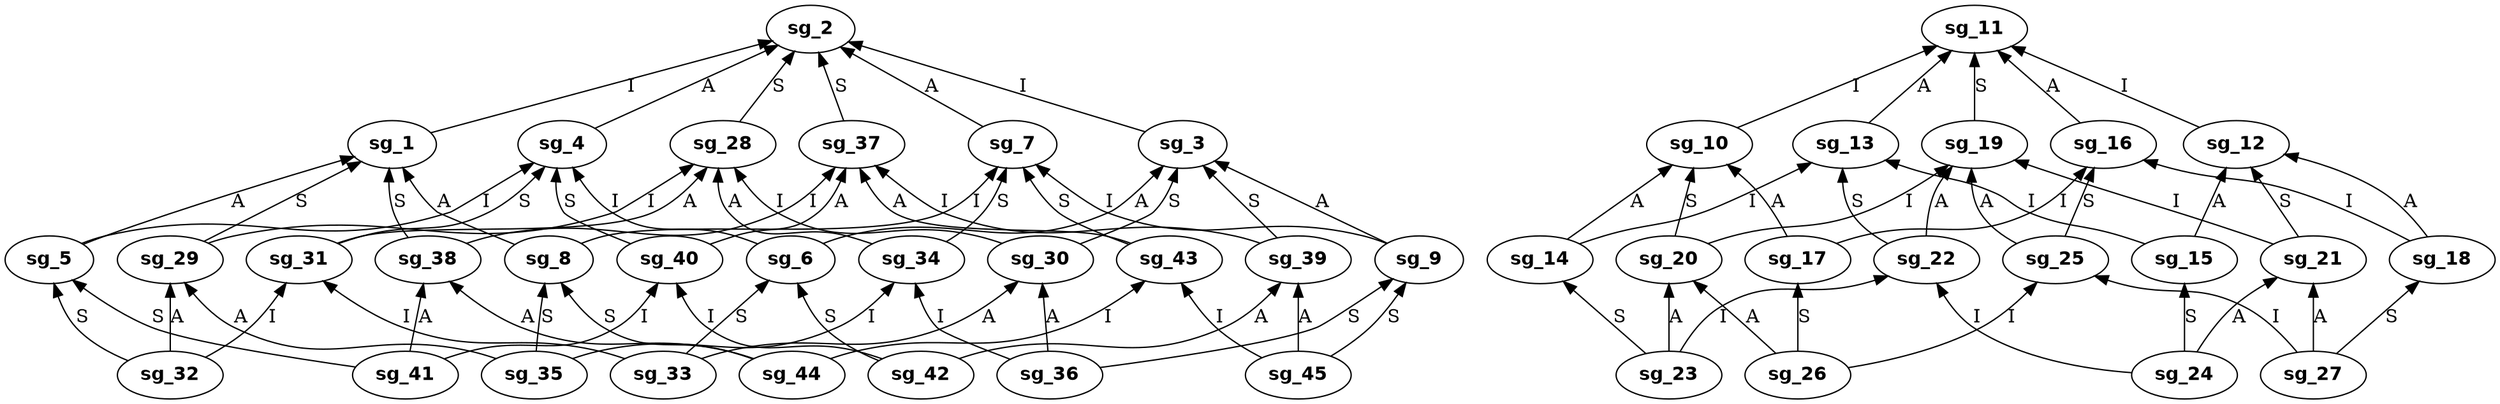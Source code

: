 digraph G {
rankdir = BT;
sg_1[shape=ellipse, fontname="Helvetica-Bold"];
sg_2[shape=ellipse, fontname="Helvetica-Bold"];
sg_3[shape=ellipse, fontname="Helvetica-Bold"];
sg_4[shape=ellipse, fontname="Helvetica-Bold"];
sg_5[shape=ellipse, fontname="Helvetica-Bold"];
sg_6[shape=ellipse, fontname="Helvetica-Bold"];
sg_7[shape=ellipse, fontname="Helvetica-Bold"];
sg_8[shape=ellipse, fontname="Helvetica-Bold"];
sg_9[shape=ellipse, fontname="Helvetica-Bold"];
sg_10[shape=ellipse, fontname="Helvetica-Bold"];
sg_11[shape=ellipse, fontname="Helvetica-Bold"];
sg_12[shape=ellipse, fontname="Helvetica-Bold"];
sg_13[shape=ellipse, fontname="Helvetica-Bold"];
sg_14[shape=ellipse, fontname="Helvetica-Bold"];
sg_15[shape=ellipse, fontname="Helvetica-Bold"];
sg_16[shape=ellipse, fontname="Helvetica-Bold"];
sg_17[shape=ellipse, fontname="Helvetica-Bold"];
sg_18[shape=ellipse, fontname="Helvetica-Bold"];
sg_19[shape=ellipse, fontname="Helvetica-Bold"];
sg_20[shape=ellipse, fontname="Helvetica-Bold"];
sg_21[shape=ellipse, fontname="Helvetica-Bold"];
sg_22[shape=ellipse, fontname="Helvetica-Bold"];
sg_23[shape=ellipse, fontname="Helvetica-Bold"];
sg_24[shape=ellipse, fontname="Helvetica-Bold"];
sg_25[shape=ellipse, fontname="Helvetica-Bold"];
sg_26[shape=ellipse, fontname="Helvetica-Bold"];
sg_27[shape=ellipse, fontname="Helvetica-Bold"];
sg_28[shape=ellipse, fontname="Helvetica-Bold"];
sg_29[shape=ellipse, fontname="Helvetica-Bold"];
sg_30[shape=ellipse, fontname="Helvetica-Bold"];
sg_31[shape=ellipse, fontname="Helvetica-Bold"];
sg_32[shape=ellipse, fontname="Helvetica-Bold"];
sg_33[shape=ellipse, fontname="Helvetica-Bold"];
sg_34[shape=ellipse, fontname="Helvetica-Bold"];
sg_35[shape=ellipse, fontname="Helvetica-Bold"];
sg_36[shape=ellipse, fontname="Helvetica-Bold"];
sg_37[shape=ellipse, fontname="Helvetica-Bold"];
sg_38[shape=ellipse, fontname="Helvetica-Bold"];
sg_39[shape=ellipse, fontname="Helvetica-Bold"];
sg_40[shape=ellipse, fontname="Helvetica-Bold"];
sg_41[shape=ellipse, fontname="Helvetica-Bold"];
sg_42[shape=ellipse, fontname="Helvetica-Bold"];
sg_43[shape=ellipse, fontname="Helvetica-Bold"];
sg_44[shape=ellipse, fontname="Helvetica-Bold"];
sg_45[shape=ellipse, fontname="Helvetica-Bold"];
sg_1 -> sg_2[label="I"];
sg_3 -> sg_2[label="I"];
sg_4 -> sg_2[label="A"];
sg_5 -> sg_1[label="A"];
sg_5 -> sg_4[label="I"];
sg_6 -> sg_3[label="A"];
sg_6 -> sg_4[label="I"];
sg_7 -> sg_2[label="A"];
sg_8 -> sg_1[label="A"];
sg_8 -> sg_7[label="I"];
sg_9 -> sg_3[label="A"];
sg_9 -> sg_7[label="I"];
sg_10 -> sg_11[label="I"];
sg_12 -> sg_11[label="I"];
sg_13 -> sg_11[label="A"];
sg_14 -> sg_10[label="A"];
sg_14 -> sg_13[label="I"];
sg_15 -> sg_12[label="A"];
sg_15 -> sg_13[label="I"];
sg_16 -> sg_11[label="A"];
sg_17 -> sg_10[label="A"];
sg_17 -> sg_16[label="I"];
sg_18 -> sg_12[label="A"];
sg_18 -> sg_16[label="I"];
sg_19 -> sg_11[label="S"];
sg_20 -> sg_10[label="S"];
sg_20 -> sg_19[label="I"];
sg_21 -> sg_12[label="S"];
sg_21 -> sg_19[label="I"];
sg_22 -> sg_13[label="S"];
sg_22 -> sg_19[label="A"];
sg_23 -> sg_14[label="S"];
sg_23 -> sg_20[label="A"];
sg_23 -> sg_22[label="I"];
sg_24 -> sg_15[label="S"];
sg_24 -> sg_21[label="A"];
sg_24 -> sg_22[label="I"];
sg_25 -> sg_16[label="S"];
sg_25 -> sg_19[label="A"];
sg_26 -> sg_17[label="S"];
sg_26 -> sg_20[label="A"];
sg_26 -> sg_25[label="I"];
sg_27 -> sg_18[label="S"];
sg_27 -> sg_21[label="A"];
sg_27 -> sg_25[label="I"];
sg_28 -> sg_2[label="S"];
sg_29 -> sg_1[label="S"];
sg_29 -> sg_28[label="I"];
sg_30 -> sg_3[label="S"];
sg_30 -> sg_28[label="I"];
sg_31 -> sg_4[label="S"];
sg_31 -> sg_28[label="A"];
sg_32 -> sg_5[label="S"];
sg_32 -> sg_29[label="A"];
sg_32 -> sg_31[label="I"];
sg_33 -> sg_6[label="S"];
sg_33 -> sg_30[label="A"];
sg_33 -> sg_31[label="I"];
sg_34 -> sg_7[label="S"];
sg_34 -> sg_28[label="A"];
sg_35 -> sg_8[label="S"];
sg_35 -> sg_29[label="A"];
sg_35 -> sg_34[label="I"];
sg_36 -> sg_9[label="S"];
sg_36 -> sg_30[label="A"];
sg_36 -> sg_34[label="I"];
sg_37 -> sg_2[label="S"];
sg_38 -> sg_1[label="S"];
sg_38 -> sg_37[label="I"];
sg_39 -> sg_3[label="S"];
sg_39 -> sg_37[label="I"];
sg_40 -> sg_4[label="S"];
sg_40 -> sg_37[label="A"];
sg_41 -> sg_5[label="S"];
sg_41 -> sg_38[label="A"];
sg_41 -> sg_40[label="I"];
sg_42 -> sg_6[label="S"];
sg_42 -> sg_39[label="A"];
sg_42 -> sg_40[label="I"];
sg_43 -> sg_7[label="S"];
sg_43 -> sg_37[label="A"];
sg_44 -> sg_8[label="S"];
sg_44 -> sg_38[label="A"];
sg_44 -> sg_43[label="I"];
sg_45 -> sg_9[label="S"];
sg_45 -> sg_39[label="A"];
sg_45 -> sg_43[label="I"];
}

